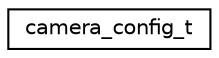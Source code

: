 digraph "Graphical Class Hierarchy"
{
  edge [fontname="Helvetica",fontsize="10",labelfontname="Helvetica",labelfontsize="10"];
  node [fontname="Helvetica",fontsize="10",shape=record];
  rankdir="LR";
  Node0 [label="camera_config_t",height=0.2,width=0.4,color="black", fillcolor="white", style="filled",URL="$structcamera__config__t.html"];
}
